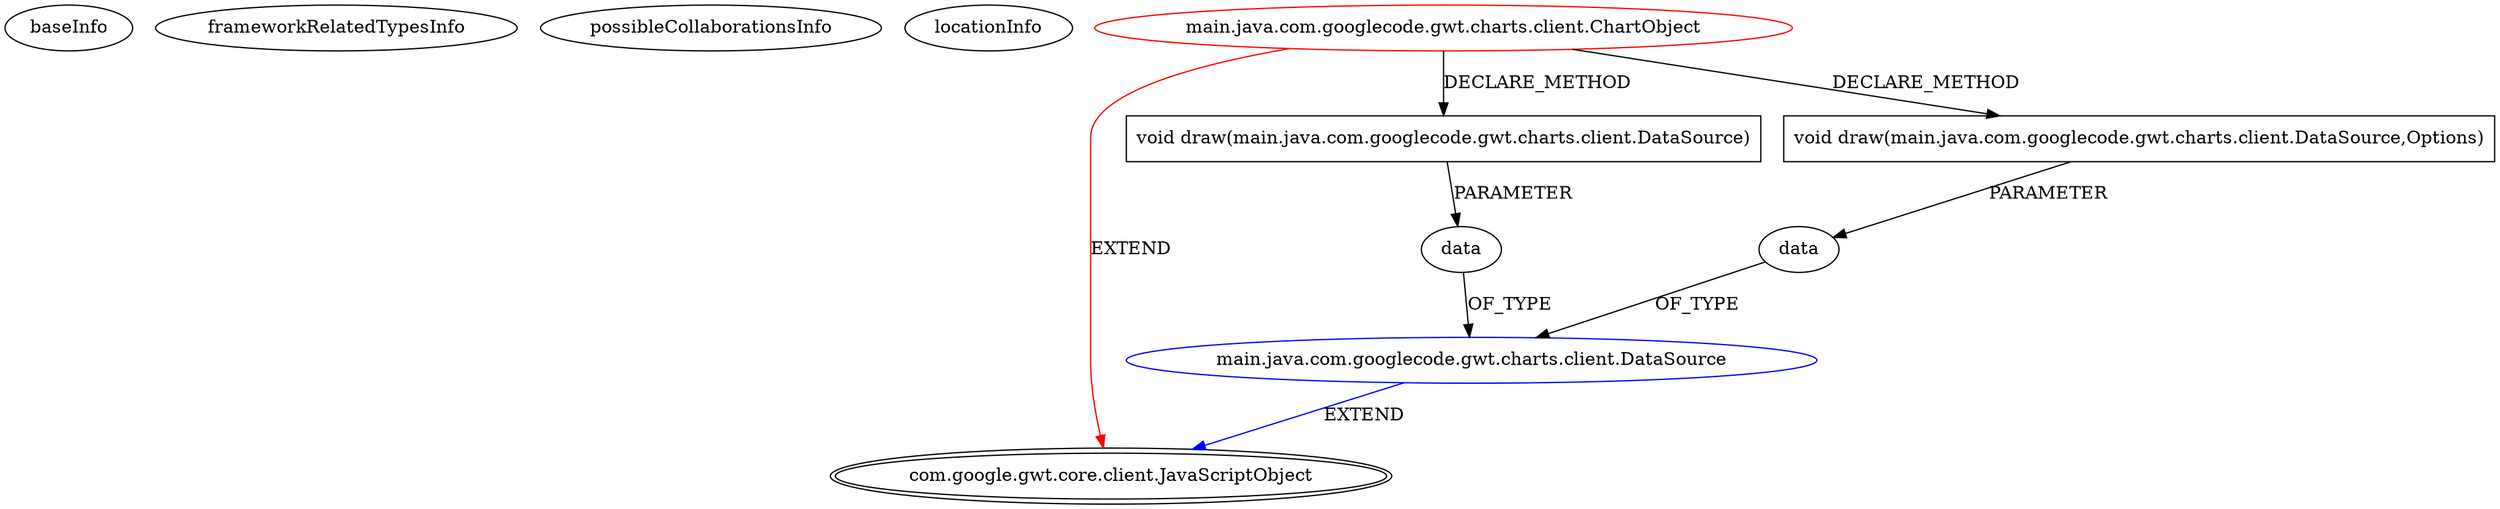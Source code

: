 digraph {
baseInfo[graphId=3222,category="extension_graph",isAnonymous=false,possibleRelation=true]
frameworkRelatedTypesInfo[0="com.google.gwt.core.client.JavaScriptObject"]
possibleCollaborationsInfo[0="3222~CLIENT_METHOD_DECLARATION-PARAMETER_DECLARATION-CLIENT_METHOD_DECLARATION-PARAMETER_DECLARATION-~com.google.gwt.core.client.JavaScriptObject ~com.google.gwt.core.client.JavaScriptObject ~false~false"]
locationInfo[projectName="jnorthrup-gwt-charts",filePath="/jnorthrup-gwt-charts/gwt-charts-master/gwt-charts/src/main/java/com/googlecode/gwt/charts/client/ChartObject.java",contextSignature="ChartObject",graphId="3222"]
0[label="main.java.com.googlecode.gwt.charts.client.ChartObject",vertexType="ROOT_CLIENT_CLASS_DECLARATION",isFrameworkType=false,color=red]
1[label="com.google.gwt.core.client.JavaScriptObject",vertexType="FRAMEWORK_CLASS_TYPE",isFrameworkType=true,peripheries=2]
3[label="void draw(main.java.com.googlecode.gwt.charts.client.DataSource)",vertexType="CLIENT_METHOD_DECLARATION",isFrameworkType=false,shape=box]
4[label="data",vertexType="PARAMETER_DECLARATION",isFrameworkType=false]
5[label="main.java.com.googlecode.gwt.charts.client.DataSource",vertexType="REFERENCE_CLIENT_CLASS_DECLARATION",isFrameworkType=false,color=blue]
7[label="void draw(main.java.com.googlecode.gwt.charts.client.DataSource,Options)",vertexType="CLIENT_METHOD_DECLARATION",isFrameworkType=false,shape=box]
8[label="data",vertexType="PARAMETER_DECLARATION",isFrameworkType=false]
0->1[label="EXTEND",color=red]
0->3[label="DECLARE_METHOD"]
5->1[label="EXTEND",color=blue]
4->5[label="OF_TYPE"]
3->4[label="PARAMETER"]
0->7[label="DECLARE_METHOD"]
8->5[label="OF_TYPE"]
7->8[label="PARAMETER"]
}
